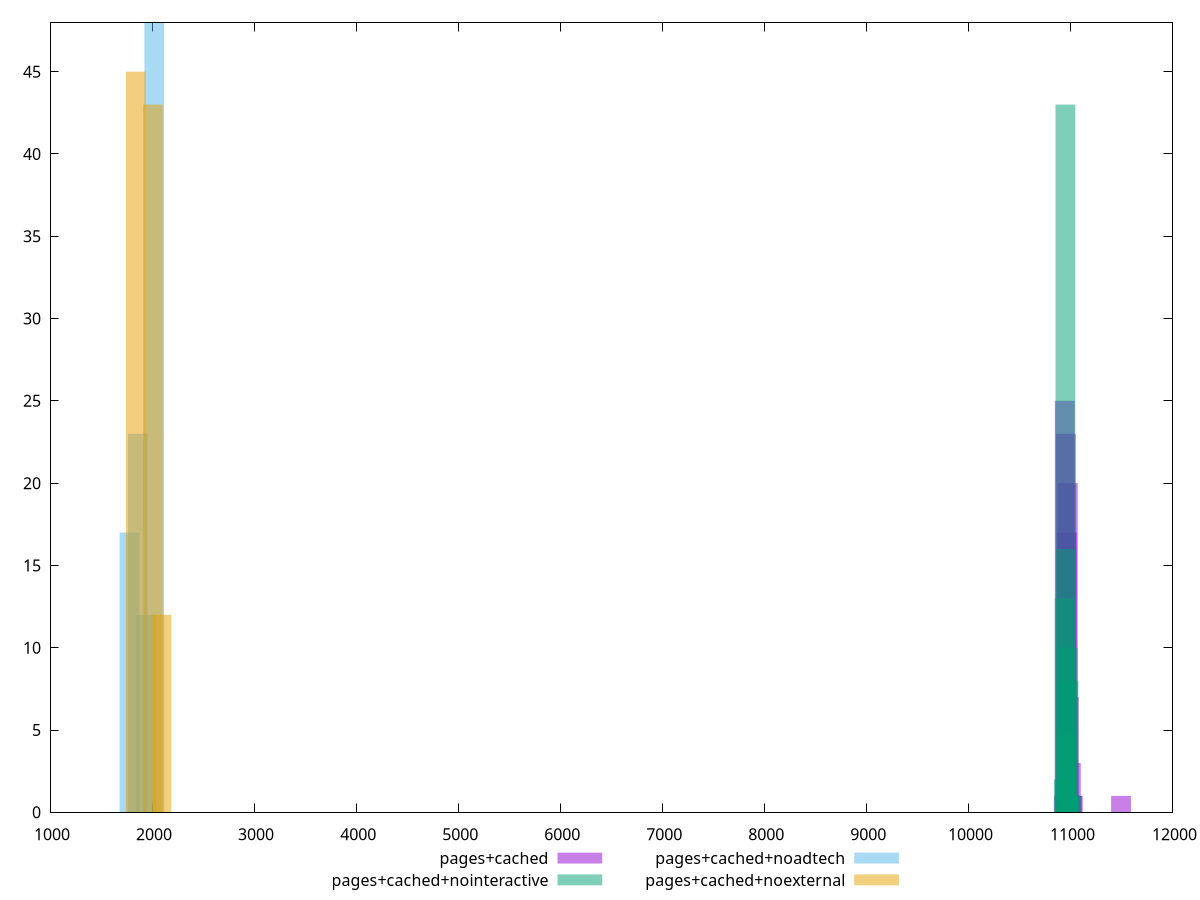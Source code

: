 $_pagesCached <<EOF
11495.69575619618 1
10964.216671577522 17
11013.427697931102 1
11003.585492660386 3
10944.532261036089 25
10983.901082118953 7
10954.374466306806 23
10974.058876848238 20
11023.269903201817 1
10993.743287389669 1
10934.690055765373 1
EOF
$_pagesCachedNointeractive <<EOF
10980.23243645686 8
10950.636122611962 43
10995.030593379308 1
10972.833357995636 10
10958.035201073188 16
11009.828750301756 1
10943.237044150737 13
10965.434279534411 5
10935.837965689514 2
10987.631514918085 1
EOF
$_pagesCachedNoadtech <<EOF
2021.853560638468 48
1860.1052757873906 23
1779.2311333618518 17
1940.9794182129294 12
EOF
$_pagesCachedNoexternal <<EOF
1841.098286907206 45
2008.4708584442246 43
2092.1571442127342 12
EOF
set key outside below
set terminal pngcairo
set output "report_00006_2020-11-02T20-21-41.718Z/metrics/metrics_pages+cached_pages+cached+nointeractive_pages+cached+noadtech_pages+cached+noexternal+hist.png"
set boxwidth 194.3292924566866
set style fill transparent solid 0.5 noborder
set yrange [0:48]
plot $_pagesCached title "pages+cached" with boxes ,$_pagesCachedNointeractive title "pages+cached+nointeractive" with boxes ,$_pagesCachedNoadtech title "pages+cached+noadtech" with boxes ,$_pagesCachedNoexternal title "pages+cached+noexternal" with boxes ,